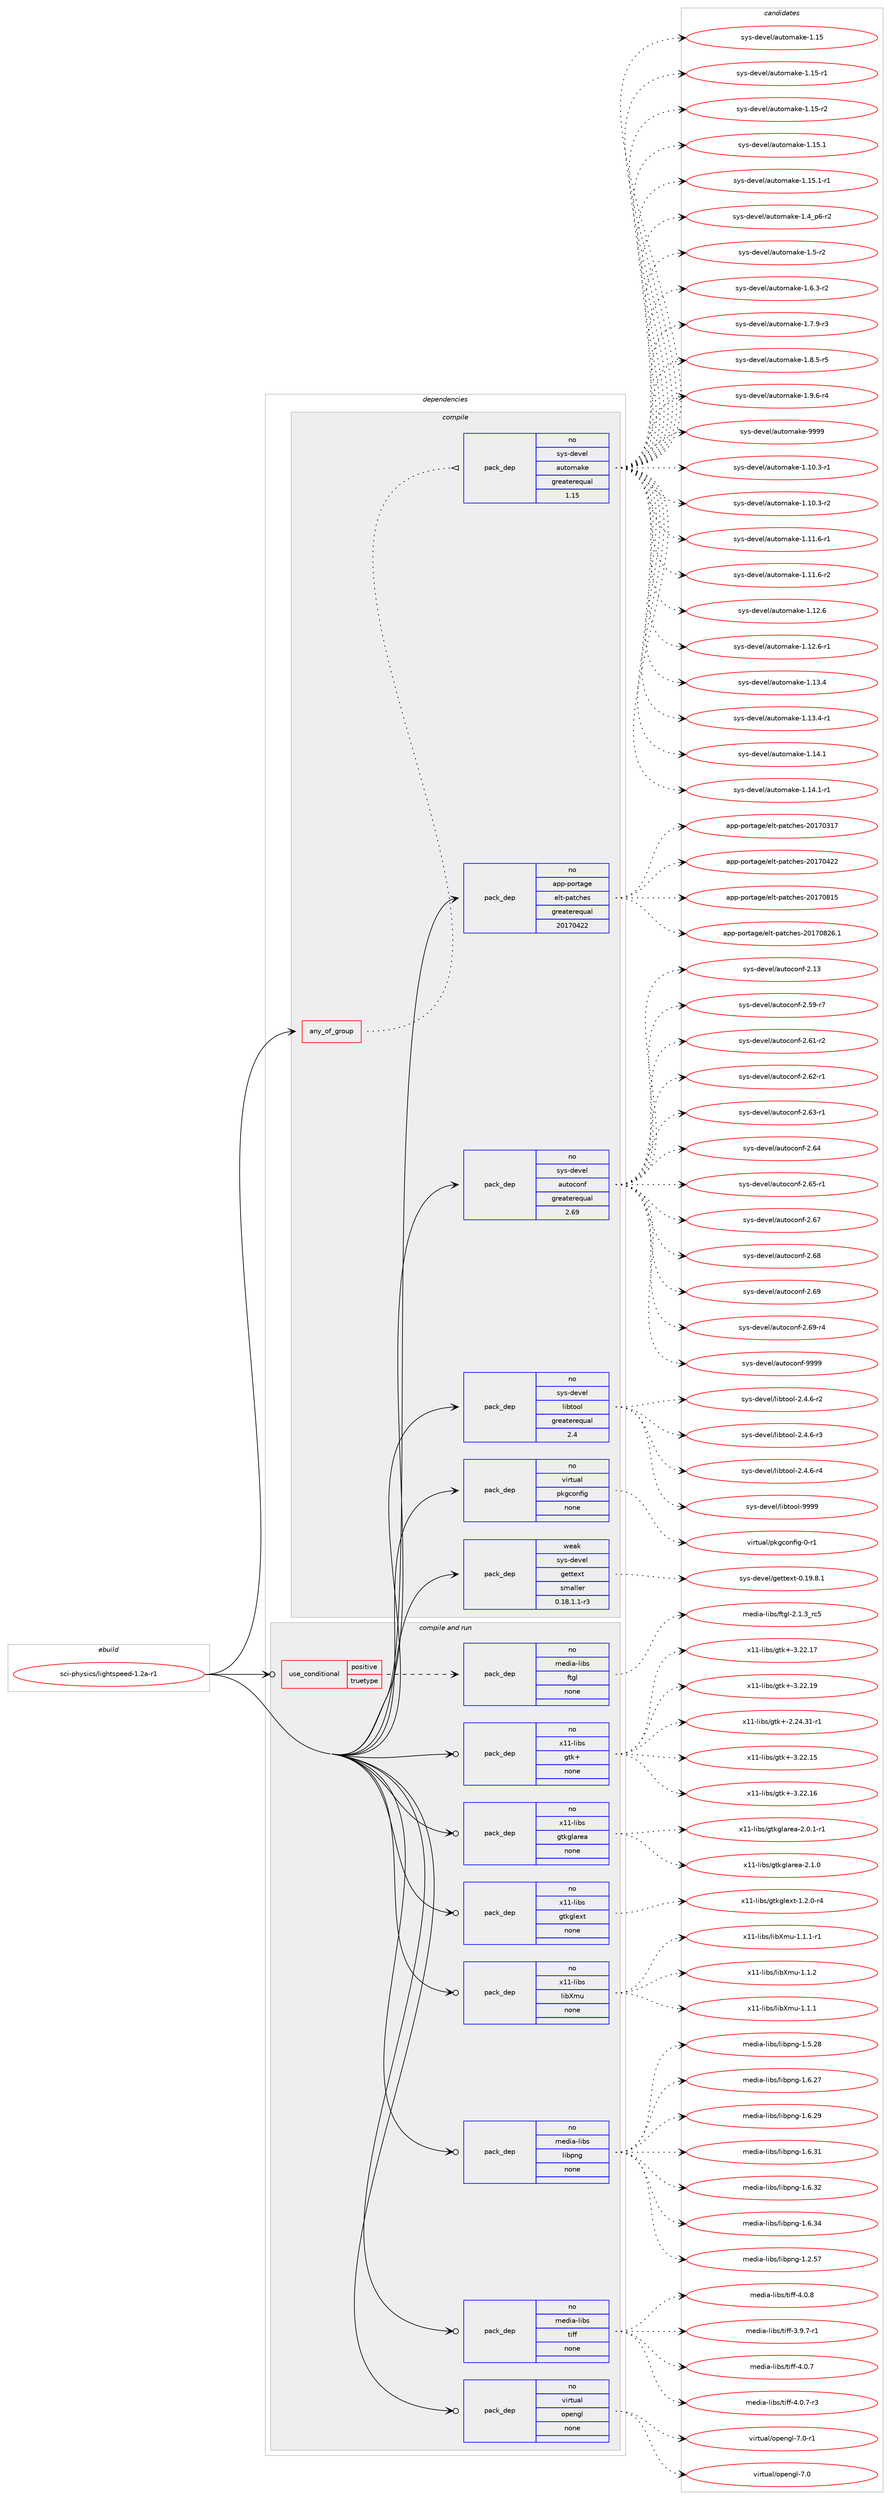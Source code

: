 digraph prolog {

# *************
# Graph options
# *************

newrank=true;
concentrate=true;
compound=true;
graph [rankdir=LR,fontname=Helvetica,fontsize=10,ranksep=1.5];#, ranksep=2.5, nodesep=0.2];
edge  [arrowhead=vee];
node  [fontname=Helvetica,fontsize=10];

# **********
# The ebuild
# **********

subgraph cluster_leftcol {
color=gray;
rank=same;
label=<<i>ebuild</i>>;
id [label="sci-physics/lightspeed-1.2a-r1", color=red, width=4, href="../sci-physics/lightspeed-1.2a-r1.svg"];
}

# ****************
# The dependencies
# ****************

subgraph cluster_midcol {
color=gray;
label=<<i>dependencies</i>>;
subgraph cluster_compile {
fillcolor="#eeeeee";
style=filled;
label=<<i>compile</i>>;
subgraph any7768 {
dependency458179 [label=<<TABLE BORDER="0" CELLBORDER="1" CELLSPACING="0" CELLPADDING="4"><TR><TD CELLPADDING="10">any_of_group</TD></TR></TABLE>>, shape=none, color=red];subgraph pack338122 {
dependency458180 [label=<<TABLE BORDER="0" CELLBORDER="1" CELLSPACING="0" CELLPADDING="4" WIDTH="220"><TR><TD ROWSPAN="6" CELLPADDING="30">pack_dep</TD></TR><TR><TD WIDTH="110">no</TD></TR><TR><TD>sys-devel</TD></TR><TR><TD>automake</TD></TR><TR><TD>greaterequal</TD></TR><TR><TD>1.15</TD></TR></TABLE>>, shape=none, color=blue];
}
dependency458179:e -> dependency458180:w [weight=20,style="dotted",arrowhead="oinv"];
}
id:e -> dependency458179:w [weight=20,style="solid",arrowhead="vee"];
subgraph pack338123 {
dependency458181 [label=<<TABLE BORDER="0" CELLBORDER="1" CELLSPACING="0" CELLPADDING="4" WIDTH="220"><TR><TD ROWSPAN="6" CELLPADDING="30">pack_dep</TD></TR><TR><TD WIDTH="110">no</TD></TR><TR><TD>app-portage</TD></TR><TR><TD>elt-patches</TD></TR><TR><TD>greaterequal</TD></TR><TR><TD>20170422</TD></TR></TABLE>>, shape=none, color=blue];
}
id:e -> dependency458181:w [weight=20,style="solid",arrowhead="vee"];
subgraph pack338124 {
dependency458182 [label=<<TABLE BORDER="0" CELLBORDER="1" CELLSPACING="0" CELLPADDING="4" WIDTH="220"><TR><TD ROWSPAN="6" CELLPADDING="30">pack_dep</TD></TR><TR><TD WIDTH="110">no</TD></TR><TR><TD>sys-devel</TD></TR><TR><TD>autoconf</TD></TR><TR><TD>greaterequal</TD></TR><TR><TD>2.69</TD></TR></TABLE>>, shape=none, color=blue];
}
id:e -> dependency458182:w [weight=20,style="solid",arrowhead="vee"];
subgraph pack338125 {
dependency458183 [label=<<TABLE BORDER="0" CELLBORDER="1" CELLSPACING="0" CELLPADDING="4" WIDTH="220"><TR><TD ROWSPAN="6" CELLPADDING="30">pack_dep</TD></TR><TR><TD WIDTH="110">no</TD></TR><TR><TD>sys-devel</TD></TR><TR><TD>libtool</TD></TR><TR><TD>greaterequal</TD></TR><TR><TD>2.4</TD></TR></TABLE>>, shape=none, color=blue];
}
id:e -> dependency458183:w [weight=20,style="solid",arrowhead="vee"];
subgraph pack338126 {
dependency458184 [label=<<TABLE BORDER="0" CELLBORDER="1" CELLSPACING="0" CELLPADDING="4" WIDTH="220"><TR><TD ROWSPAN="6" CELLPADDING="30">pack_dep</TD></TR><TR><TD WIDTH="110">no</TD></TR><TR><TD>virtual</TD></TR><TR><TD>pkgconfig</TD></TR><TR><TD>none</TD></TR><TR><TD></TD></TR></TABLE>>, shape=none, color=blue];
}
id:e -> dependency458184:w [weight=20,style="solid",arrowhead="vee"];
subgraph pack338127 {
dependency458185 [label=<<TABLE BORDER="0" CELLBORDER="1" CELLSPACING="0" CELLPADDING="4" WIDTH="220"><TR><TD ROWSPAN="6" CELLPADDING="30">pack_dep</TD></TR><TR><TD WIDTH="110">weak</TD></TR><TR><TD>sys-devel</TD></TR><TR><TD>gettext</TD></TR><TR><TD>smaller</TD></TR><TR><TD>0.18.1.1-r3</TD></TR></TABLE>>, shape=none, color=blue];
}
id:e -> dependency458185:w [weight=20,style="solid",arrowhead="vee"];
}
subgraph cluster_compileandrun {
fillcolor="#eeeeee";
style=filled;
label=<<i>compile and run</i>>;
subgraph cond112039 {
dependency458186 [label=<<TABLE BORDER="0" CELLBORDER="1" CELLSPACING="0" CELLPADDING="4"><TR><TD ROWSPAN="3" CELLPADDING="10">use_conditional</TD></TR><TR><TD>positive</TD></TR><TR><TD>truetype</TD></TR></TABLE>>, shape=none, color=red];
subgraph pack338128 {
dependency458187 [label=<<TABLE BORDER="0" CELLBORDER="1" CELLSPACING="0" CELLPADDING="4" WIDTH="220"><TR><TD ROWSPAN="6" CELLPADDING="30">pack_dep</TD></TR><TR><TD WIDTH="110">no</TD></TR><TR><TD>media-libs</TD></TR><TR><TD>ftgl</TD></TR><TR><TD>none</TD></TR><TR><TD></TD></TR></TABLE>>, shape=none, color=blue];
}
dependency458186:e -> dependency458187:w [weight=20,style="dashed",arrowhead="vee"];
}
id:e -> dependency458186:w [weight=20,style="solid",arrowhead="odotvee"];
subgraph pack338129 {
dependency458188 [label=<<TABLE BORDER="0" CELLBORDER="1" CELLSPACING="0" CELLPADDING="4" WIDTH="220"><TR><TD ROWSPAN="6" CELLPADDING="30">pack_dep</TD></TR><TR><TD WIDTH="110">no</TD></TR><TR><TD>media-libs</TD></TR><TR><TD>libpng</TD></TR><TR><TD>none</TD></TR><TR><TD></TD></TR></TABLE>>, shape=none, color=blue];
}
id:e -> dependency458188:w [weight=20,style="solid",arrowhead="odotvee"];
subgraph pack338130 {
dependency458189 [label=<<TABLE BORDER="0" CELLBORDER="1" CELLSPACING="0" CELLPADDING="4" WIDTH="220"><TR><TD ROWSPAN="6" CELLPADDING="30">pack_dep</TD></TR><TR><TD WIDTH="110">no</TD></TR><TR><TD>media-libs</TD></TR><TR><TD>tiff</TD></TR><TR><TD>none</TD></TR><TR><TD></TD></TR></TABLE>>, shape=none, color=blue];
}
id:e -> dependency458189:w [weight=20,style="solid",arrowhead="odotvee"];
subgraph pack338131 {
dependency458190 [label=<<TABLE BORDER="0" CELLBORDER="1" CELLSPACING="0" CELLPADDING="4" WIDTH="220"><TR><TD ROWSPAN="6" CELLPADDING="30">pack_dep</TD></TR><TR><TD WIDTH="110">no</TD></TR><TR><TD>virtual</TD></TR><TR><TD>opengl</TD></TR><TR><TD>none</TD></TR><TR><TD></TD></TR></TABLE>>, shape=none, color=blue];
}
id:e -> dependency458190:w [weight=20,style="solid",arrowhead="odotvee"];
subgraph pack338132 {
dependency458191 [label=<<TABLE BORDER="0" CELLBORDER="1" CELLSPACING="0" CELLPADDING="4" WIDTH="220"><TR><TD ROWSPAN="6" CELLPADDING="30">pack_dep</TD></TR><TR><TD WIDTH="110">no</TD></TR><TR><TD>x11-libs</TD></TR><TR><TD>gtk+</TD></TR><TR><TD>none</TD></TR><TR><TD></TD></TR></TABLE>>, shape=none, color=blue];
}
id:e -> dependency458191:w [weight=20,style="solid",arrowhead="odotvee"];
subgraph pack338133 {
dependency458192 [label=<<TABLE BORDER="0" CELLBORDER="1" CELLSPACING="0" CELLPADDING="4" WIDTH="220"><TR><TD ROWSPAN="6" CELLPADDING="30">pack_dep</TD></TR><TR><TD WIDTH="110">no</TD></TR><TR><TD>x11-libs</TD></TR><TR><TD>gtkglarea</TD></TR><TR><TD>none</TD></TR><TR><TD></TD></TR></TABLE>>, shape=none, color=blue];
}
id:e -> dependency458192:w [weight=20,style="solid",arrowhead="odotvee"];
subgraph pack338134 {
dependency458193 [label=<<TABLE BORDER="0" CELLBORDER="1" CELLSPACING="0" CELLPADDING="4" WIDTH="220"><TR><TD ROWSPAN="6" CELLPADDING="30">pack_dep</TD></TR><TR><TD WIDTH="110">no</TD></TR><TR><TD>x11-libs</TD></TR><TR><TD>gtkglext</TD></TR><TR><TD>none</TD></TR><TR><TD></TD></TR></TABLE>>, shape=none, color=blue];
}
id:e -> dependency458193:w [weight=20,style="solid",arrowhead="odotvee"];
subgraph pack338135 {
dependency458194 [label=<<TABLE BORDER="0" CELLBORDER="1" CELLSPACING="0" CELLPADDING="4" WIDTH="220"><TR><TD ROWSPAN="6" CELLPADDING="30">pack_dep</TD></TR><TR><TD WIDTH="110">no</TD></TR><TR><TD>x11-libs</TD></TR><TR><TD>libXmu</TD></TR><TR><TD>none</TD></TR><TR><TD></TD></TR></TABLE>>, shape=none, color=blue];
}
id:e -> dependency458194:w [weight=20,style="solid",arrowhead="odotvee"];
}
subgraph cluster_run {
fillcolor="#eeeeee";
style=filled;
label=<<i>run</i>>;
}
}

# **************
# The candidates
# **************

subgraph cluster_choices {
rank=same;
color=gray;
label=<<i>candidates</i>>;

subgraph choice338122 {
color=black;
nodesep=1;
choice11512111545100101118101108479711711611110997107101454946494846514511449 [label="sys-devel/automake-1.10.3-r1", color=red, width=4,href="../sys-devel/automake-1.10.3-r1.svg"];
choice11512111545100101118101108479711711611110997107101454946494846514511450 [label="sys-devel/automake-1.10.3-r2", color=red, width=4,href="../sys-devel/automake-1.10.3-r2.svg"];
choice11512111545100101118101108479711711611110997107101454946494946544511449 [label="sys-devel/automake-1.11.6-r1", color=red, width=4,href="../sys-devel/automake-1.11.6-r1.svg"];
choice11512111545100101118101108479711711611110997107101454946494946544511450 [label="sys-devel/automake-1.11.6-r2", color=red, width=4,href="../sys-devel/automake-1.11.6-r2.svg"];
choice1151211154510010111810110847971171161111099710710145494649504654 [label="sys-devel/automake-1.12.6", color=red, width=4,href="../sys-devel/automake-1.12.6.svg"];
choice11512111545100101118101108479711711611110997107101454946495046544511449 [label="sys-devel/automake-1.12.6-r1", color=red, width=4,href="../sys-devel/automake-1.12.6-r1.svg"];
choice1151211154510010111810110847971171161111099710710145494649514652 [label="sys-devel/automake-1.13.4", color=red, width=4,href="../sys-devel/automake-1.13.4.svg"];
choice11512111545100101118101108479711711611110997107101454946495146524511449 [label="sys-devel/automake-1.13.4-r1", color=red, width=4,href="../sys-devel/automake-1.13.4-r1.svg"];
choice1151211154510010111810110847971171161111099710710145494649524649 [label="sys-devel/automake-1.14.1", color=red, width=4,href="../sys-devel/automake-1.14.1.svg"];
choice11512111545100101118101108479711711611110997107101454946495246494511449 [label="sys-devel/automake-1.14.1-r1", color=red, width=4,href="../sys-devel/automake-1.14.1-r1.svg"];
choice115121115451001011181011084797117116111109971071014549464953 [label="sys-devel/automake-1.15", color=red, width=4,href="../sys-devel/automake-1.15.svg"];
choice1151211154510010111810110847971171161111099710710145494649534511449 [label="sys-devel/automake-1.15-r1", color=red, width=4,href="../sys-devel/automake-1.15-r1.svg"];
choice1151211154510010111810110847971171161111099710710145494649534511450 [label="sys-devel/automake-1.15-r2", color=red, width=4,href="../sys-devel/automake-1.15-r2.svg"];
choice1151211154510010111810110847971171161111099710710145494649534649 [label="sys-devel/automake-1.15.1", color=red, width=4,href="../sys-devel/automake-1.15.1.svg"];
choice11512111545100101118101108479711711611110997107101454946495346494511449 [label="sys-devel/automake-1.15.1-r1", color=red, width=4,href="../sys-devel/automake-1.15.1-r1.svg"];
choice115121115451001011181011084797117116111109971071014549465295112544511450 [label="sys-devel/automake-1.4_p6-r2", color=red, width=4,href="../sys-devel/automake-1.4_p6-r2.svg"];
choice11512111545100101118101108479711711611110997107101454946534511450 [label="sys-devel/automake-1.5-r2", color=red, width=4,href="../sys-devel/automake-1.5-r2.svg"];
choice115121115451001011181011084797117116111109971071014549465446514511450 [label="sys-devel/automake-1.6.3-r2", color=red, width=4,href="../sys-devel/automake-1.6.3-r2.svg"];
choice115121115451001011181011084797117116111109971071014549465546574511451 [label="sys-devel/automake-1.7.9-r3", color=red, width=4,href="../sys-devel/automake-1.7.9-r3.svg"];
choice115121115451001011181011084797117116111109971071014549465646534511453 [label="sys-devel/automake-1.8.5-r5", color=red, width=4,href="../sys-devel/automake-1.8.5-r5.svg"];
choice115121115451001011181011084797117116111109971071014549465746544511452 [label="sys-devel/automake-1.9.6-r4", color=red, width=4,href="../sys-devel/automake-1.9.6-r4.svg"];
choice115121115451001011181011084797117116111109971071014557575757 [label="sys-devel/automake-9999", color=red, width=4,href="../sys-devel/automake-9999.svg"];
dependency458180:e -> choice11512111545100101118101108479711711611110997107101454946494846514511449:w [style=dotted,weight="100"];
dependency458180:e -> choice11512111545100101118101108479711711611110997107101454946494846514511450:w [style=dotted,weight="100"];
dependency458180:e -> choice11512111545100101118101108479711711611110997107101454946494946544511449:w [style=dotted,weight="100"];
dependency458180:e -> choice11512111545100101118101108479711711611110997107101454946494946544511450:w [style=dotted,weight="100"];
dependency458180:e -> choice1151211154510010111810110847971171161111099710710145494649504654:w [style=dotted,weight="100"];
dependency458180:e -> choice11512111545100101118101108479711711611110997107101454946495046544511449:w [style=dotted,weight="100"];
dependency458180:e -> choice1151211154510010111810110847971171161111099710710145494649514652:w [style=dotted,weight="100"];
dependency458180:e -> choice11512111545100101118101108479711711611110997107101454946495146524511449:w [style=dotted,weight="100"];
dependency458180:e -> choice1151211154510010111810110847971171161111099710710145494649524649:w [style=dotted,weight="100"];
dependency458180:e -> choice11512111545100101118101108479711711611110997107101454946495246494511449:w [style=dotted,weight="100"];
dependency458180:e -> choice115121115451001011181011084797117116111109971071014549464953:w [style=dotted,weight="100"];
dependency458180:e -> choice1151211154510010111810110847971171161111099710710145494649534511449:w [style=dotted,weight="100"];
dependency458180:e -> choice1151211154510010111810110847971171161111099710710145494649534511450:w [style=dotted,weight="100"];
dependency458180:e -> choice1151211154510010111810110847971171161111099710710145494649534649:w [style=dotted,weight="100"];
dependency458180:e -> choice11512111545100101118101108479711711611110997107101454946495346494511449:w [style=dotted,weight="100"];
dependency458180:e -> choice115121115451001011181011084797117116111109971071014549465295112544511450:w [style=dotted,weight="100"];
dependency458180:e -> choice11512111545100101118101108479711711611110997107101454946534511450:w [style=dotted,weight="100"];
dependency458180:e -> choice115121115451001011181011084797117116111109971071014549465446514511450:w [style=dotted,weight="100"];
dependency458180:e -> choice115121115451001011181011084797117116111109971071014549465546574511451:w [style=dotted,weight="100"];
dependency458180:e -> choice115121115451001011181011084797117116111109971071014549465646534511453:w [style=dotted,weight="100"];
dependency458180:e -> choice115121115451001011181011084797117116111109971071014549465746544511452:w [style=dotted,weight="100"];
dependency458180:e -> choice115121115451001011181011084797117116111109971071014557575757:w [style=dotted,weight="100"];
}
subgraph choice338123 {
color=black;
nodesep=1;
choice97112112451121111141169710310147101108116451129711699104101115455048495548514955 [label="app-portage/elt-patches-20170317", color=red, width=4,href="../app-portage/elt-patches-20170317.svg"];
choice97112112451121111141169710310147101108116451129711699104101115455048495548525050 [label="app-portage/elt-patches-20170422", color=red, width=4,href="../app-portage/elt-patches-20170422.svg"];
choice97112112451121111141169710310147101108116451129711699104101115455048495548564953 [label="app-portage/elt-patches-20170815", color=red, width=4,href="../app-portage/elt-patches-20170815.svg"];
choice971121124511211111411697103101471011081164511297116991041011154550484955485650544649 [label="app-portage/elt-patches-20170826.1", color=red, width=4,href="../app-portage/elt-patches-20170826.1.svg"];
dependency458181:e -> choice97112112451121111141169710310147101108116451129711699104101115455048495548514955:w [style=dotted,weight="100"];
dependency458181:e -> choice97112112451121111141169710310147101108116451129711699104101115455048495548525050:w [style=dotted,weight="100"];
dependency458181:e -> choice97112112451121111141169710310147101108116451129711699104101115455048495548564953:w [style=dotted,weight="100"];
dependency458181:e -> choice971121124511211111411697103101471011081164511297116991041011154550484955485650544649:w [style=dotted,weight="100"];
}
subgraph choice338124 {
color=black;
nodesep=1;
choice115121115451001011181011084797117116111991111101024550464951 [label="sys-devel/autoconf-2.13", color=red, width=4,href="../sys-devel/autoconf-2.13.svg"];
choice1151211154510010111810110847971171161119911111010245504653574511455 [label="sys-devel/autoconf-2.59-r7", color=red, width=4,href="../sys-devel/autoconf-2.59-r7.svg"];
choice1151211154510010111810110847971171161119911111010245504654494511450 [label="sys-devel/autoconf-2.61-r2", color=red, width=4,href="../sys-devel/autoconf-2.61-r2.svg"];
choice1151211154510010111810110847971171161119911111010245504654504511449 [label="sys-devel/autoconf-2.62-r1", color=red, width=4,href="../sys-devel/autoconf-2.62-r1.svg"];
choice1151211154510010111810110847971171161119911111010245504654514511449 [label="sys-devel/autoconf-2.63-r1", color=red, width=4,href="../sys-devel/autoconf-2.63-r1.svg"];
choice115121115451001011181011084797117116111991111101024550465452 [label="sys-devel/autoconf-2.64", color=red, width=4,href="../sys-devel/autoconf-2.64.svg"];
choice1151211154510010111810110847971171161119911111010245504654534511449 [label="sys-devel/autoconf-2.65-r1", color=red, width=4,href="../sys-devel/autoconf-2.65-r1.svg"];
choice115121115451001011181011084797117116111991111101024550465455 [label="sys-devel/autoconf-2.67", color=red, width=4,href="../sys-devel/autoconf-2.67.svg"];
choice115121115451001011181011084797117116111991111101024550465456 [label="sys-devel/autoconf-2.68", color=red, width=4,href="../sys-devel/autoconf-2.68.svg"];
choice115121115451001011181011084797117116111991111101024550465457 [label="sys-devel/autoconf-2.69", color=red, width=4,href="../sys-devel/autoconf-2.69.svg"];
choice1151211154510010111810110847971171161119911111010245504654574511452 [label="sys-devel/autoconf-2.69-r4", color=red, width=4,href="../sys-devel/autoconf-2.69-r4.svg"];
choice115121115451001011181011084797117116111991111101024557575757 [label="sys-devel/autoconf-9999", color=red, width=4,href="../sys-devel/autoconf-9999.svg"];
dependency458182:e -> choice115121115451001011181011084797117116111991111101024550464951:w [style=dotted,weight="100"];
dependency458182:e -> choice1151211154510010111810110847971171161119911111010245504653574511455:w [style=dotted,weight="100"];
dependency458182:e -> choice1151211154510010111810110847971171161119911111010245504654494511450:w [style=dotted,weight="100"];
dependency458182:e -> choice1151211154510010111810110847971171161119911111010245504654504511449:w [style=dotted,weight="100"];
dependency458182:e -> choice1151211154510010111810110847971171161119911111010245504654514511449:w [style=dotted,weight="100"];
dependency458182:e -> choice115121115451001011181011084797117116111991111101024550465452:w [style=dotted,weight="100"];
dependency458182:e -> choice1151211154510010111810110847971171161119911111010245504654534511449:w [style=dotted,weight="100"];
dependency458182:e -> choice115121115451001011181011084797117116111991111101024550465455:w [style=dotted,weight="100"];
dependency458182:e -> choice115121115451001011181011084797117116111991111101024550465456:w [style=dotted,weight="100"];
dependency458182:e -> choice115121115451001011181011084797117116111991111101024550465457:w [style=dotted,weight="100"];
dependency458182:e -> choice1151211154510010111810110847971171161119911111010245504654574511452:w [style=dotted,weight="100"];
dependency458182:e -> choice115121115451001011181011084797117116111991111101024557575757:w [style=dotted,weight="100"];
}
subgraph choice338125 {
color=black;
nodesep=1;
choice1151211154510010111810110847108105981161111111084550465246544511450 [label="sys-devel/libtool-2.4.6-r2", color=red, width=4,href="../sys-devel/libtool-2.4.6-r2.svg"];
choice1151211154510010111810110847108105981161111111084550465246544511451 [label="sys-devel/libtool-2.4.6-r3", color=red, width=4,href="../sys-devel/libtool-2.4.6-r3.svg"];
choice1151211154510010111810110847108105981161111111084550465246544511452 [label="sys-devel/libtool-2.4.6-r4", color=red, width=4,href="../sys-devel/libtool-2.4.6-r4.svg"];
choice1151211154510010111810110847108105981161111111084557575757 [label="sys-devel/libtool-9999", color=red, width=4,href="../sys-devel/libtool-9999.svg"];
dependency458183:e -> choice1151211154510010111810110847108105981161111111084550465246544511450:w [style=dotted,weight="100"];
dependency458183:e -> choice1151211154510010111810110847108105981161111111084550465246544511451:w [style=dotted,weight="100"];
dependency458183:e -> choice1151211154510010111810110847108105981161111111084550465246544511452:w [style=dotted,weight="100"];
dependency458183:e -> choice1151211154510010111810110847108105981161111111084557575757:w [style=dotted,weight="100"];
}
subgraph choice338126 {
color=black;
nodesep=1;
choice11810511411611797108471121071039911111010210510345484511449 [label="virtual/pkgconfig-0-r1", color=red, width=4,href="../virtual/pkgconfig-0-r1.svg"];
dependency458184:e -> choice11810511411611797108471121071039911111010210510345484511449:w [style=dotted,weight="100"];
}
subgraph choice338127 {
color=black;
nodesep=1;
choice1151211154510010111810110847103101116116101120116454846495746564649 [label="sys-devel/gettext-0.19.8.1", color=red, width=4,href="../sys-devel/gettext-0.19.8.1.svg"];
dependency458185:e -> choice1151211154510010111810110847103101116116101120116454846495746564649:w [style=dotted,weight="100"];
}
subgraph choice338128 {
color=black;
nodesep=1;
choice10910110010597451081059811547102116103108455046494651951149953 [label="media-libs/ftgl-2.1.3_rc5", color=red, width=4,href="../media-libs/ftgl-2.1.3_rc5.svg"];
dependency458187:e -> choice10910110010597451081059811547102116103108455046494651951149953:w [style=dotted,weight="100"];
}
subgraph choice338129 {
color=black;
nodesep=1;
choice109101100105974510810598115471081059811211010345494650465355 [label="media-libs/libpng-1.2.57", color=red, width=4,href="../media-libs/libpng-1.2.57.svg"];
choice109101100105974510810598115471081059811211010345494653465056 [label="media-libs/libpng-1.5.28", color=red, width=4,href="../media-libs/libpng-1.5.28.svg"];
choice109101100105974510810598115471081059811211010345494654465055 [label="media-libs/libpng-1.6.27", color=red, width=4,href="../media-libs/libpng-1.6.27.svg"];
choice109101100105974510810598115471081059811211010345494654465057 [label="media-libs/libpng-1.6.29", color=red, width=4,href="../media-libs/libpng-1.6.29.svg"];
choice109101100105974510810598115471081059811211010345494654465149 [label="media-libs/libpng-1.6.31", color=red, width=4,href="../media-libs/libpng-1.6.31.svg"];
choice109101100105974510810598115471081059811211010345494654465150 [label="media-libs/libpng-1.6.32", color=red, width=4,href="../media-libs/libpng-1.6.32.svg"];
choice109101100105974510810598115471081059811211010345494654465152 [label="media-libs/libpng-1.6.34", color=red, width=4,href="../media-libs/libpng-1.6.34.svg"];
dependency458188:e -> choice109101100105974510810598115471081059811211010345494650465355:w [style=dotted,weight="100"];
dependency458188:e -> choice109101100105974510810598115471081059811211010345494653465056:w [style=dotted,weight="100"];
dependency458188:e -> choice109101100105974510810598115471081059811211010345494654465055:w [style=dotted,weight="100"];
dependency458188:e -> choice109101100105974510810598115471081059811211010345494654465057:w [style=dotted,weight="100"];
dependency458188:e -> choice109101100105974510810598115471081059811211010345494654465149:w [style=dotted,weight="100"];
dependency458188:e -> choice109101100105974510810598115471081059811211010345494654465150:w [style=dotted,weight="100"];
dependency458188:e -> choice109101100105974510810598115471081059811211010345494654465152:w [style=dotted,weight="100"];
}
subgraph choice338130 {
color=black;
nodesep=1;
choice109101100105974510810598115471161051021024551465746554511449 [label="media-libs/tiff-3.9.7-r1", color=red, width=4,href="../media-libs/tiff-3.9.7-r1.svg"];
choice10910110010597451081059811547116105102102455246484655 [label="media-libs/tiff-4.0.7", color=red, width=4,href="../media-libs/tiff-4.0.7.svg"];
choice109101100105974510810598115471161051021024552464846554511451 [label="media-libs/tiff-4.0.7-r3", color=red, width=4,href="../media-libs/tiff-4.0.7-r3.svg"];
choice10910110010597451081059811547116105102102455246484656 [label="media-libs/tiff-4.0.8", color=red, width=4,href="../media-libs/tiff-4.0.8.svg"];
dependency458189:e -> choice109101100105974510810598115471161051021024551465746554511449:w [style=dotted,weight="100"];
dependency458189:e -> choice10910110010597451081059811547116105102102455246484655:w [style=dotted,weight="100"];
dependency458189:e -> choice109101100105974510810598115471161051021024552464846554511451:w [style=dotted,weight="100"];
dependency458189:e -> choice10910110010597451081059811547116105102102455246484656:w [style=dotted,weight="100"];
}
subgraph choice338131 {
color=black;
nodesep=1;
choice118105114116117971084711111210111010310845554648 [label="virtual/opengl-7.0", color=red, width=4,href="../virtual/opengl-7.0.svg"];
choice1181051141161179710847111112101110103108455546484511449 [label="virtual/opengl-7.0-r1", color=red, width=4,href="../virtual/opengl-7.0-r1.svg"];
dependency458190:e -> choice118105114116117971084711111210111010310845554648:w [style=dotted,weight="100"];
dependency458190:e -> choice1181051141161179710847111112101110103108455546484511449:w [style=dotted,weight="100"];
}
subgraph choice338132 {
color=black;
nodesep=1;
choice12049494510810598115471031161074345504650524651494511449 [label="x11-libs/gtk+-2.24.31-r1", color=red, width=4,href="../x11-libs/gtk+-2.24.31-r1.svg"];
choice1204949451081059811547103116107434551465050464953 [label="x11-libs/gtk+-3.22.15", color=red, width=4,href="../x11-libs/gtk+-3.22.15.svg"];
choice1204949451081059811547103116107434551465050464954 [label="x11-libs/gtk+-3.22.16", color=red, width=4,href="../x11-libs/gtk+-3.22.16.svg"];
choice1204949451081059811547103116107434551465050464955 [label="x11-libs/gtk+-3.22.17", color=red, width=4,href="../x11-libs/gtk+-3.22.17.svg"];
choice1204949451081059811547103116107434551465050464957 [label="x11-libs/gtk+-3.22.19", color=red, width=4,href="../x11-libs/gtk+-3.22.19.svg"];
dependency458191:e -> choice12049494510810598115471031161074345504650524651494511449:w [style=dotted,weight="100"];
dependency458191:e -> choice1204949451081059811547103116107434551465050464953:w [style=dotted,weight="100"];
dependency458191:e -> choice1204949451081059811547103116107434551465050464954:w [style=dotted,weight="100"];
dependency458191:e -> choice1204949451081059811547103116107434551465050464955:w [style=dotted,weight="100"];
dependency458191:e -> choice1204949451081059811547103116107434551465050464957:w [style=dotted,weight="100"];
}
subgraph choice338133 {
color=black;
nodesep=1;
choice120494945108105981154710311610710310897114101974550464846494511449 [label="x11-libs/gtkglarea-2.0.1-r1", color=red, width=4,href="../x11-libs/gtkglarea-2.0.1-r1.svg"];
choice12049494510810598115471031161071031089711410197455046494648 [label="x11-libs/gtkglarea-2.1.0", color=red, width=4,href="../x11-libs/gtkglarea-2.1.0.svg"];
dependency458192:e -> choice120494945108105981154710311610710310897114101974550464846494511449:w [style=dotted,weight="100"];
dependency458192:e -> choice12049494510810598115471031161071031089711410197455046494648:w [style=dotted,weight="100"];
}
subgraph choice338134 {
color=black;
nodesep=1;
choice12049494510810598115471031161071031081011201164549465046484511452 [label="x11-libs/gtkglext-1.2.0-r4", color=red, width=4,href="../x11-libs/gtkglext-1.2.0-r4.svg"];
dependency458193:e -> choice12049494510810598115471031161071031081011201164549465046484511452:w [style=dotted,weight="100"];
}
subgraph choice338135 {
color=black;
nodesep=1;
choice12049494510810598115471081059888109117454946494649 [label="x11-libs/libXmu-1.1.1", color=red, width=4,href="../x11-libs/libXmu-1.1.1.svg"];
choice120494945108105981154710810598881091174549464946494511449 [label="x11-libs/libXmu-1.1.1-r1", color=red, width=4,href="../x11-libs/libXmu-1.1.1-r1.svg"];
choice12049494510810598115471081059888109117454946494650 [label="x11-libs/libXmu-1.1.2", color=red, width=4,href="../x11-libs/libXmu-1.1.2.svg"];
dependency458194:e -> choice12049494510810598115471081059888109117454946494649:w [style=dotted,weight="100"];
dependency458194:e -> choice120494945108105981154710810598881091174549464946494511449:w [style=dotted,weight="100"];
dependency458194:e -> choice12049494510810598115471081059888109117454946494650:w [style=dotted,weight="100"];
}
}

}
